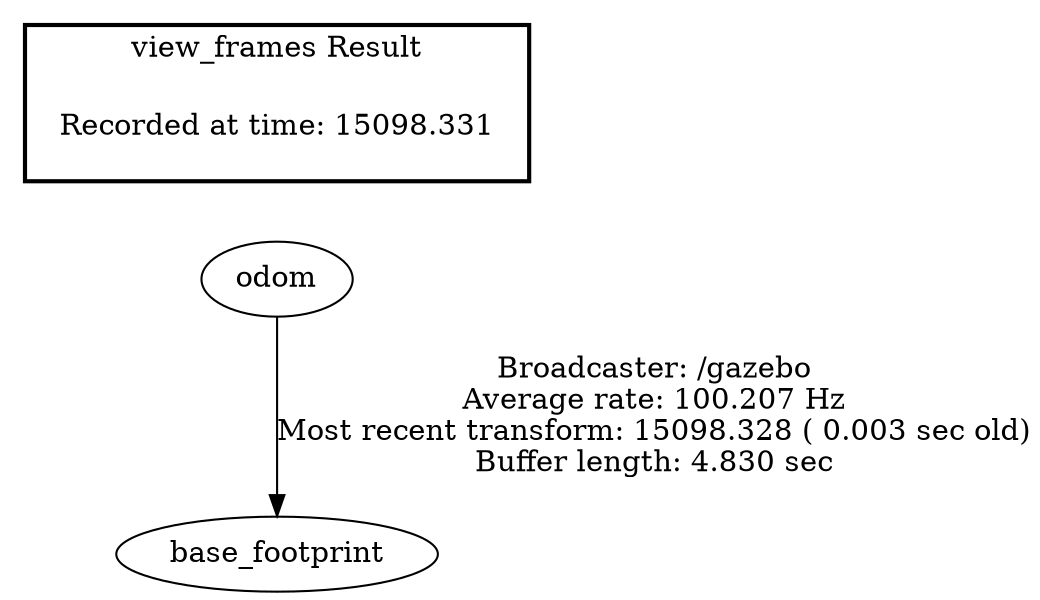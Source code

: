 digraph G {
"odom" -> "base_footprint"[label="Broadcaster: /gazebo\nAverage rate: 100.207 Hz\nMost recent transform: 15098.328 ( 0.003 sec old)\nBuffer length: 4.830 sec\n"];
edge [style=invis];
 subgraph cluster_legend { style=bold; color=black; label ="view_frames Result";
"Recorded at time: 15098.331"[ shape=plaintext ] ;
 }->"odom";
}